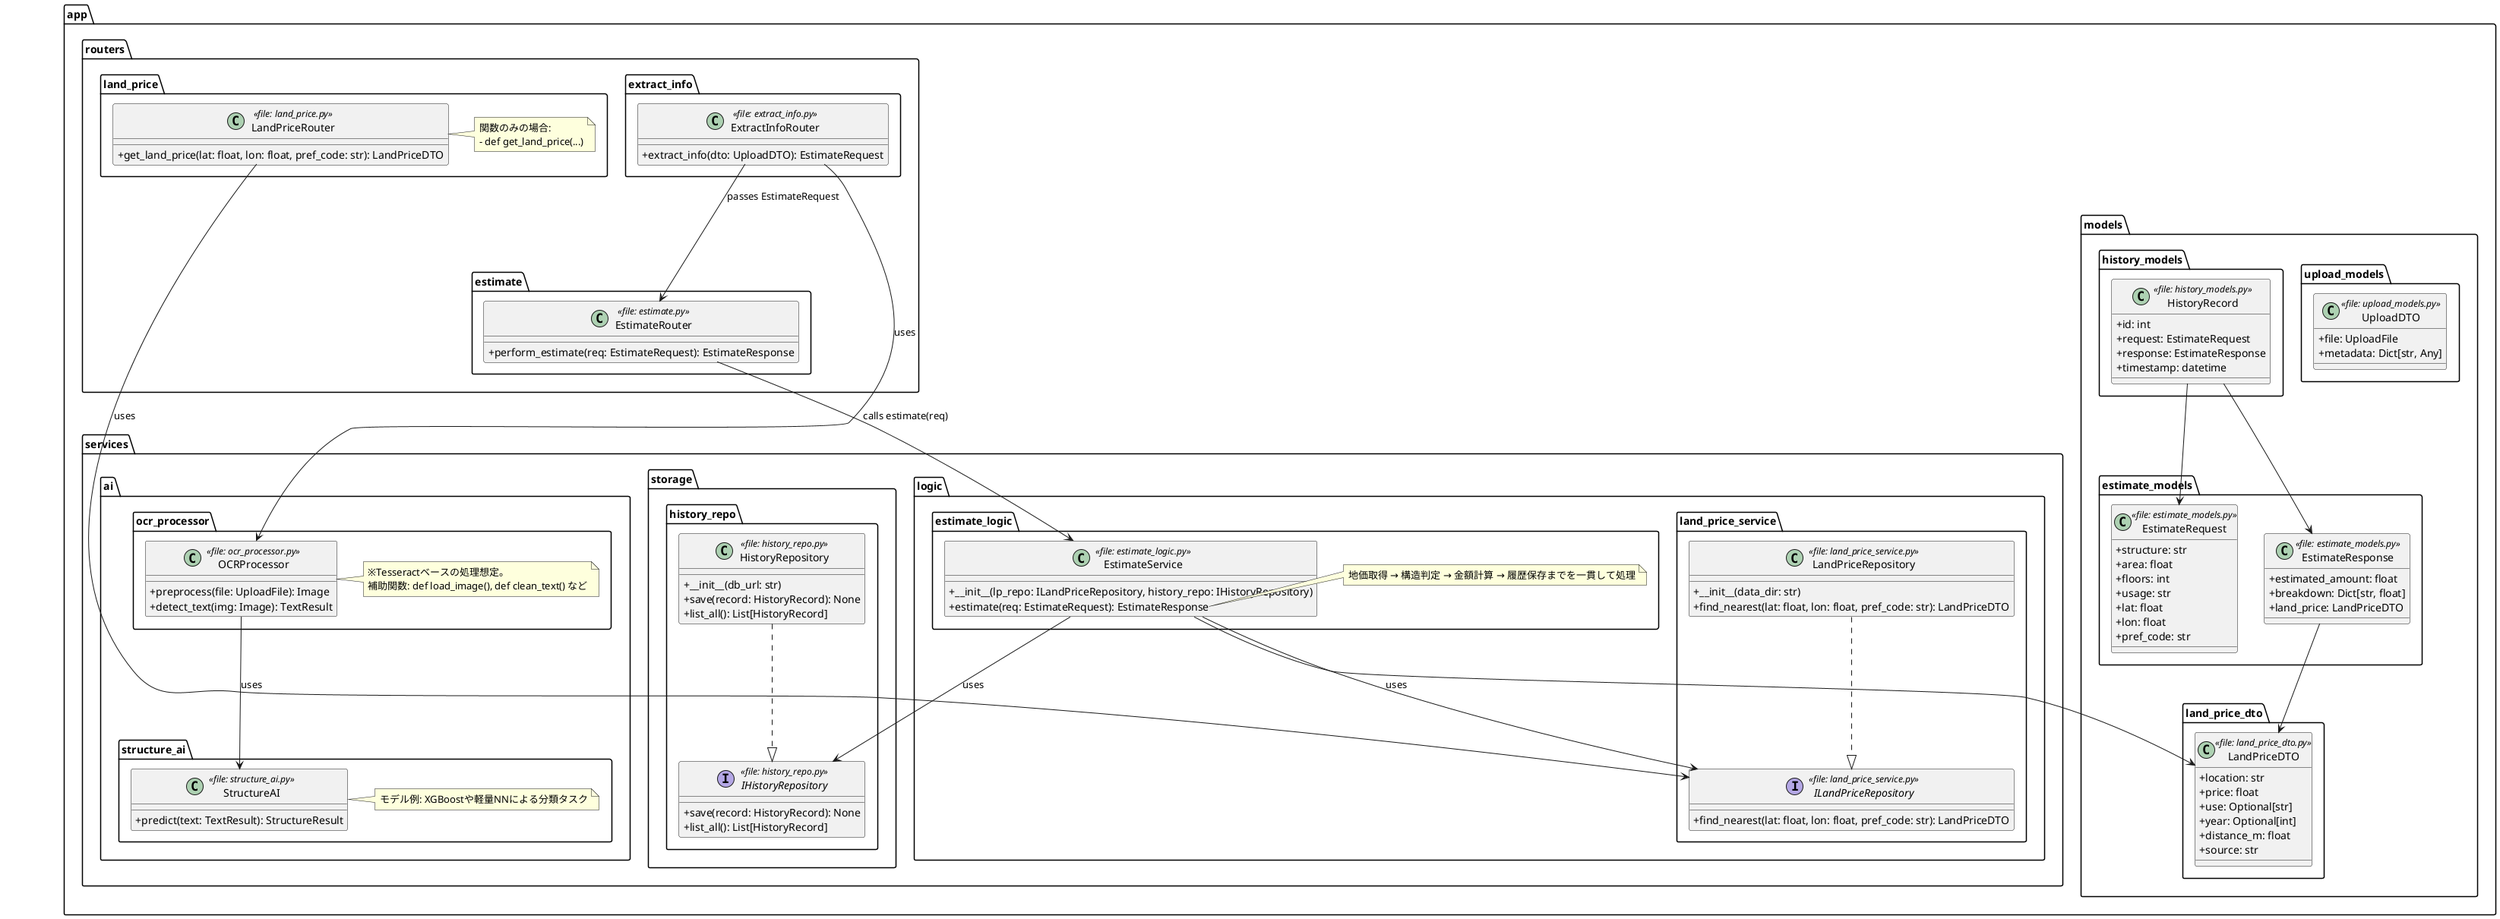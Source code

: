 @startuml AI

skinparam classAttributeIconSize 0

'=========================
' 📁 app/models/
'-------------------------
' データ構造とDTOの定義を集約
'=========================
package "app.models.upload_models" {
  ' ユーザーがアップロードしたファイルと付随メタ情報を保持
  class UploadDTO <<file: upload_models.py>> {
    + file: UploadFile
    + metadata: Dict[str, Any]
  }
}

package "app.models.estimate_models" {
  ' 建物の情報から見積もりを要求するDTO
  class EstimateRequest <<file: estimate_models.py>> {
    + structure: str
    + area: float
    + floors: int
    + usage: str
    + lat: float
    + lon: float
    + pref_code: str
  }

  ' 見積もり応答、金額・内訳・地価含む
  class EstimateResponse <<file: estimate_models.py>> {
    + estimated_amount: float
    + breakdown: Dict[str, float]
    + land_price: LandPriceDTO
  }
}

package "app.models.land_price_dto" {
  ' 地価情報のDTO。見積もりに必要な価格や用途、距離などを含む
  class LandPriceDTO <<file: land_price_dto.py>> {
    + location: str
    + price: float
    + use: Optional[str]
    + year: Optional[int]
    + distance_m: float
    + source: str
  }
}

package "app.models.history_models" {
  ' 見積もり履歴の1レコード。入力・出力・タイムスタンプを保持
  class HistoryRecord <<file: history_models.py>> {
    + id: int
    + request: EstimateRequest
    + response: EstimateResponse
    + timestamp: datetime
  }
}

'=========================
' 📁 app/services/logic/
'-------------------------
' ビジネスロジックと外部サービス連携
'=========================
package "app.services.logic.land_price_service" {
  ' 地価取得のインターフェース。位置情報から最寄り地価を検索
  interface ILandPriceRepository <<file: land_price_service.py>> {
    + find_nearest(lat: float, lon: float, pref_code: str): LandPriceDTO
  }

  ' Parquet/GeoJSON等から地価を読み込み、最寄りを返す具体実装
  class LandPriceRepository <<file: land_price_service.py>> {
    + __init__(data_dir: str)
    + find_nearest(lat: float, lon: float, pref_code: str): LandPriceDTO
  }

  LandPriceRepository ..|> ILandPriceRepository
}

package "app.services.storage.history_repo" {
  ' 見積もり履歴保存用のインターフェース
  interface IHistoryRepository <<file: history_repo.py>> {
    + save(record: HistoryRecord): None
    + list_all(): List[HistoryRecord]
  }

  ' ファイルまたはDBへ履歴を保存・取得する具体実装
  class HistoryRepository <<file: history_repo.py>> {
    + __init__(db_url: str)
    + save(record: HistoryRecord): None
    + list_all(): List[HistoryRecord]
  }

  HistoryRepository ..|> IHistoryRepository
}

package "app.services.logic.estimate_logic" {
  ' 建物情報 + 地価情報 + AI を用いて見積もりを返すメインロジック
  class EstimateService <<file: estimate_logic.py>> {
    + __init__(lp_repo: ILandPriceRepository, history_repo: IHistoryRepository)
    + estimate(req: EstimateRequest): EstimateResponse
  }

  note right of EstimateService::estimate
    地価取得 → 構造判定 → 金額計算 → 履歴保存までを一貫して処理
  end note
}

'=========================
' 📁 app/services/ai/
'-------------------------
' AI処理（OCR、構造推定）に特化したクラス
'=========================
package "app.services.ai.ocr_processor" {
  ' 図面ファイルを読み込み、テキスト抽出を行うOCR処理
  class OCRProcessor <<file: ocr_processor.py>> {
    + preprocess(file: UploadFile): Image
    + detect_text(img: Image): TextResult
  }

  note right of OCRProcessor
    ※Tesseractベースの処理想定。
    補助関数: def load_image(), def clean_text() など
  end note
}

package "app.services.ai.structure_ai" {
  ' OCRで得たテキストから建物の構造を予測するAIモデル
  class StructureAI <<file: structure_ai.py>> {
    + predict(text: TextResult): StructureResult
  }

  note right of StructureAI
    モデル例: XGBoostや軽量NNによる分類タスク
  end note
}

'=========================
' 📁 app/routers/
'-------------------------
' FastAPI のルーティング層
'=========================
package "app.routers.extract_info" {
  ' 図面ファイルを受け取り、OCR→構造予測→EstimateRequestに変換
  class ExtractInfoRouter <<file: extract_info.py>> {
    + extract_info(dto: UploadDTO): EstimateRequest
  }
}

package "app.routers.estimate" {
  ' EstimateRequestを受け取り、EstimateResponseを返すルート
  class EstimateRouter <<file: estimate.py>> {
    + perform_estimate(req: EstimateRequest): EstimateResponse
  }
}

package "app.routers.land_price" {
  ' 緯度経度・都道府県コードに応じた地価情報を返すルート
  class LandPriceRouter <<file: land_price.py>> {
    + get_land_price(lat: float, lon: float, pref_code: str): LandPriceDTO
  }

  note right of LandPriceRouter
    関数のみの場合:
    - def get_land_price(...)
  end note
}

'=========================
' 関係定義
'=========================
ExtractInfoRouter --> OCRProcessor : uses
OCRProcessor --> StructureAI : uses
ExtractInfoRouter --> EstimateRouter : passes EstimateRequest

EstimateRouter --> EstimateService : calls estimate(req)
EstimateService --> ILandPriceRepository : uses
EstimateService --> IHistoryRepository : uses

LandPriceRouter --> ILandPriceRepository : uses

EstimateResponse --> LandPriceDTO
HistoryRecord --> EstimateRequest
HistoryRecord --> EstimateResponse
EstimateService --> LandPriceDTO

@enduml